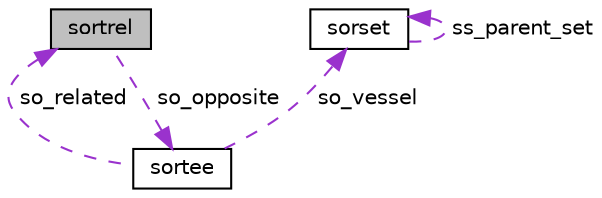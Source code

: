 digraph "sortrel"
{
 // INTERACTIVE_SVG=YES
  edge [fontname="Helvetica",fontsize="10",labelfontname="Helvetica",labelfontsize="10"];
  node [fontname="Helvetica",fontsize="10",shape=record];
  Node1 [label="sortrel",height=0.2,width=0.4,color="black", fillcolor="grey75", style="filled", fontcolor="black"];
  Node2 -> Node1 [dir="back",color="darkorchid3",fontsize="10",style="dashed",label=" so_opposite" ,fontname="Helvetica"];
  Node2 [label="sortee",height=0.2,width=0.4,color="black", fillcolor="white", style="filled",URL="$d8/d36/classsortee.html",tooltip="Class that is an item to be stabilized. "];
  Node1 -> Node2 [dir="back",color="darkorchid3",fontsize="10",style="dashed",label=" so_related" ,fontname="Helvetica"];
  Node3 -> Node2 [dir="back",color="darkorchid3",fontsize="10",style="dashed",label=" so_vessel" ,fontname="Helvetica"];
  Node3 [label="sorset",height=0.2,width=0.4,color="black", fillcolor="white", style="filled",URL="$d3/d62/classsorset.html",tooltip="A sorset is a group of sortee s. "];
  Node3 -> Node3 [dir="back",color="darkorchid3",fontsize="10",style="dashed",label=" ss_parent_set" ,fontname="Helvetica"];
}
